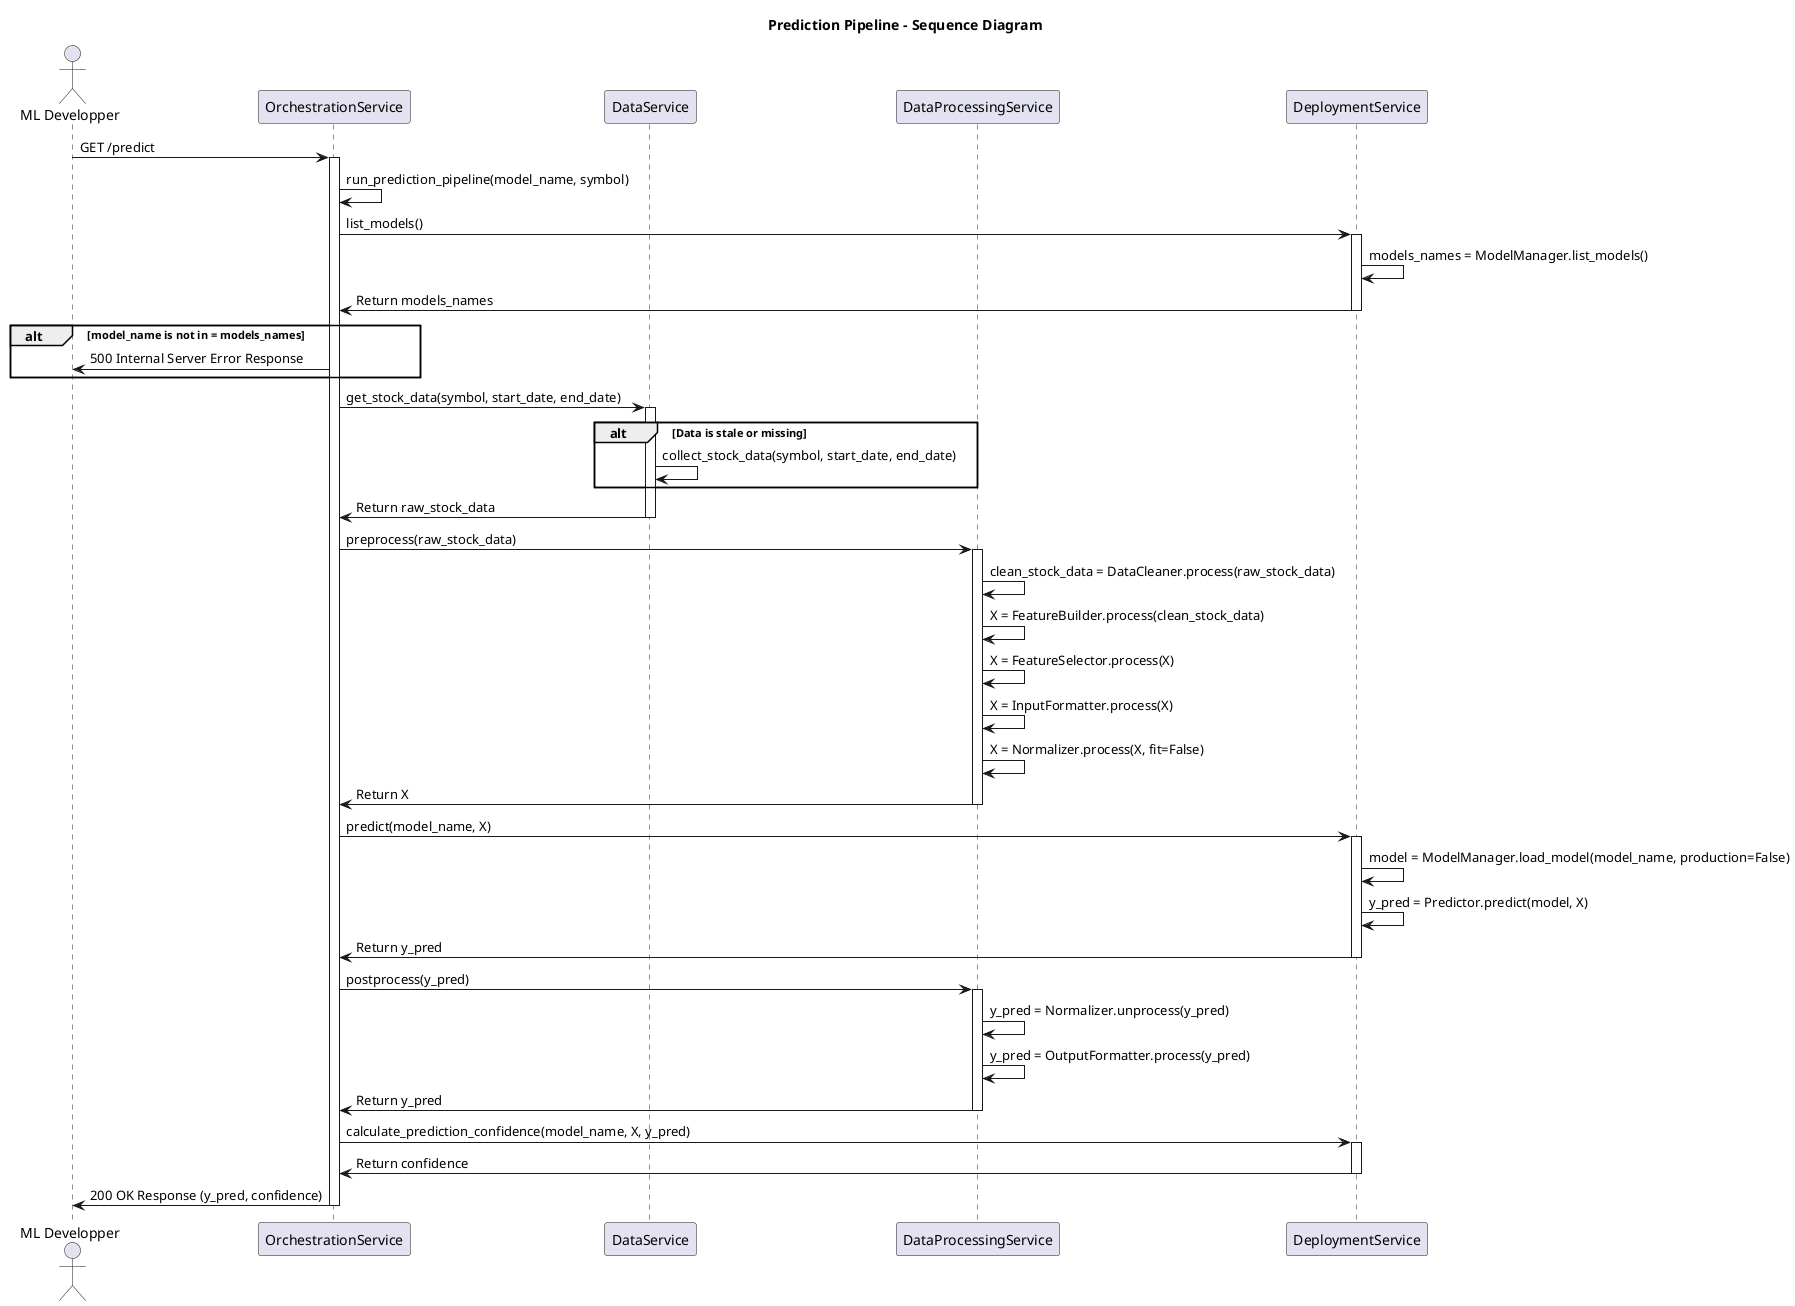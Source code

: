 @startuml

title Prediction Pipeline - Sequence Diagram

Actor "ML Developper" as User
participant OrchestrationService
participant DataService
participant DataProcessingService
participant DeploymentService


User -> OrchestrationService : GET /predict
activate OrchestrationService

OrchestrationService -> OrchestrationService : run_prediction_pipeline(model_name, symbol)
OrchestrationService -> DeploymentService : list_models()
activate DeploymentService
DeploymentService -> DeploymentService : models_names = ModelManager.list_models()
DeploymentService -> OrchestrationService : Return models_names
deactivate DeploymentService

alt model_name is not in = models_names
    OrchestrationService -> User : 500 Internal Server Error Response
end


OrchestrationService -> DataService : get_stock_data(symbol, start_date, end_date)
activate DataService

alt Data is stale or missing
    DataService -> DataService : collect_stock_data(symbol, start_date, end_date)
end
DataService -> OrchestrationService : Return raw_stock_data
deactivate DataService


OrchestrationService -> DataProcessingService : preprocess(raw_stock_data)
activate DataProcessingService
DataProcessingService -> DataProcessingService : clean_stock_data = DataCleaner.process(raw_stock_data)
DataProcessingService -> DataProcessingService : X = FeatureBuilder.process(clean_stock_data)
DataProcessingService -> DataProcessingService : X = FeatureSelector.process(X)
DataProcessingService -> DataProcessingService : X = InputFormatter.process(X)
DataProcessingService -> DataProcessingService : X = Normalizer.process(X, fit=False)
DataProcessingService -> OrchestrationService : Return X
deactivate DataProcessingService

OrchestrationService -> DeploymentService : predict(model_name, X)
activate DeploymentService

DeploymentService -> DeploymentService : model = ModelManager.load_model(model_name, production=False)
DeploymentService -> DeploymentService : y_pred = Predictor.predict(model, X)

DeploymentService -> OrchestrationService : Return y_pred
deactivate DeploymentService


OrchestrationService -> DataProcessingService : postprocess(y_pred)

activate DataProcessingService
DataProcessingService -> DataProcessingService : y_pred = Normalizer.unprocess(y_pred)
DataProcessingService -> DataProcessingService : y_pred = OutputFormatter.process(y_pred)
DataProcessingService -> OrchestrationService : Return y_pred
deactivate DataProcessingService

OrchestrationService -> DeploymentService : calculate_prediction_confidence(model_name, X, y_pred)
activate DeploymentService
DeploymentService -> OrchestrationService : Return confidence
deactivate DeploymentService


OrchestrationService -> User : 200 OK Response (y_pred, confidence)
deactivate OrchestrationService

@enduml